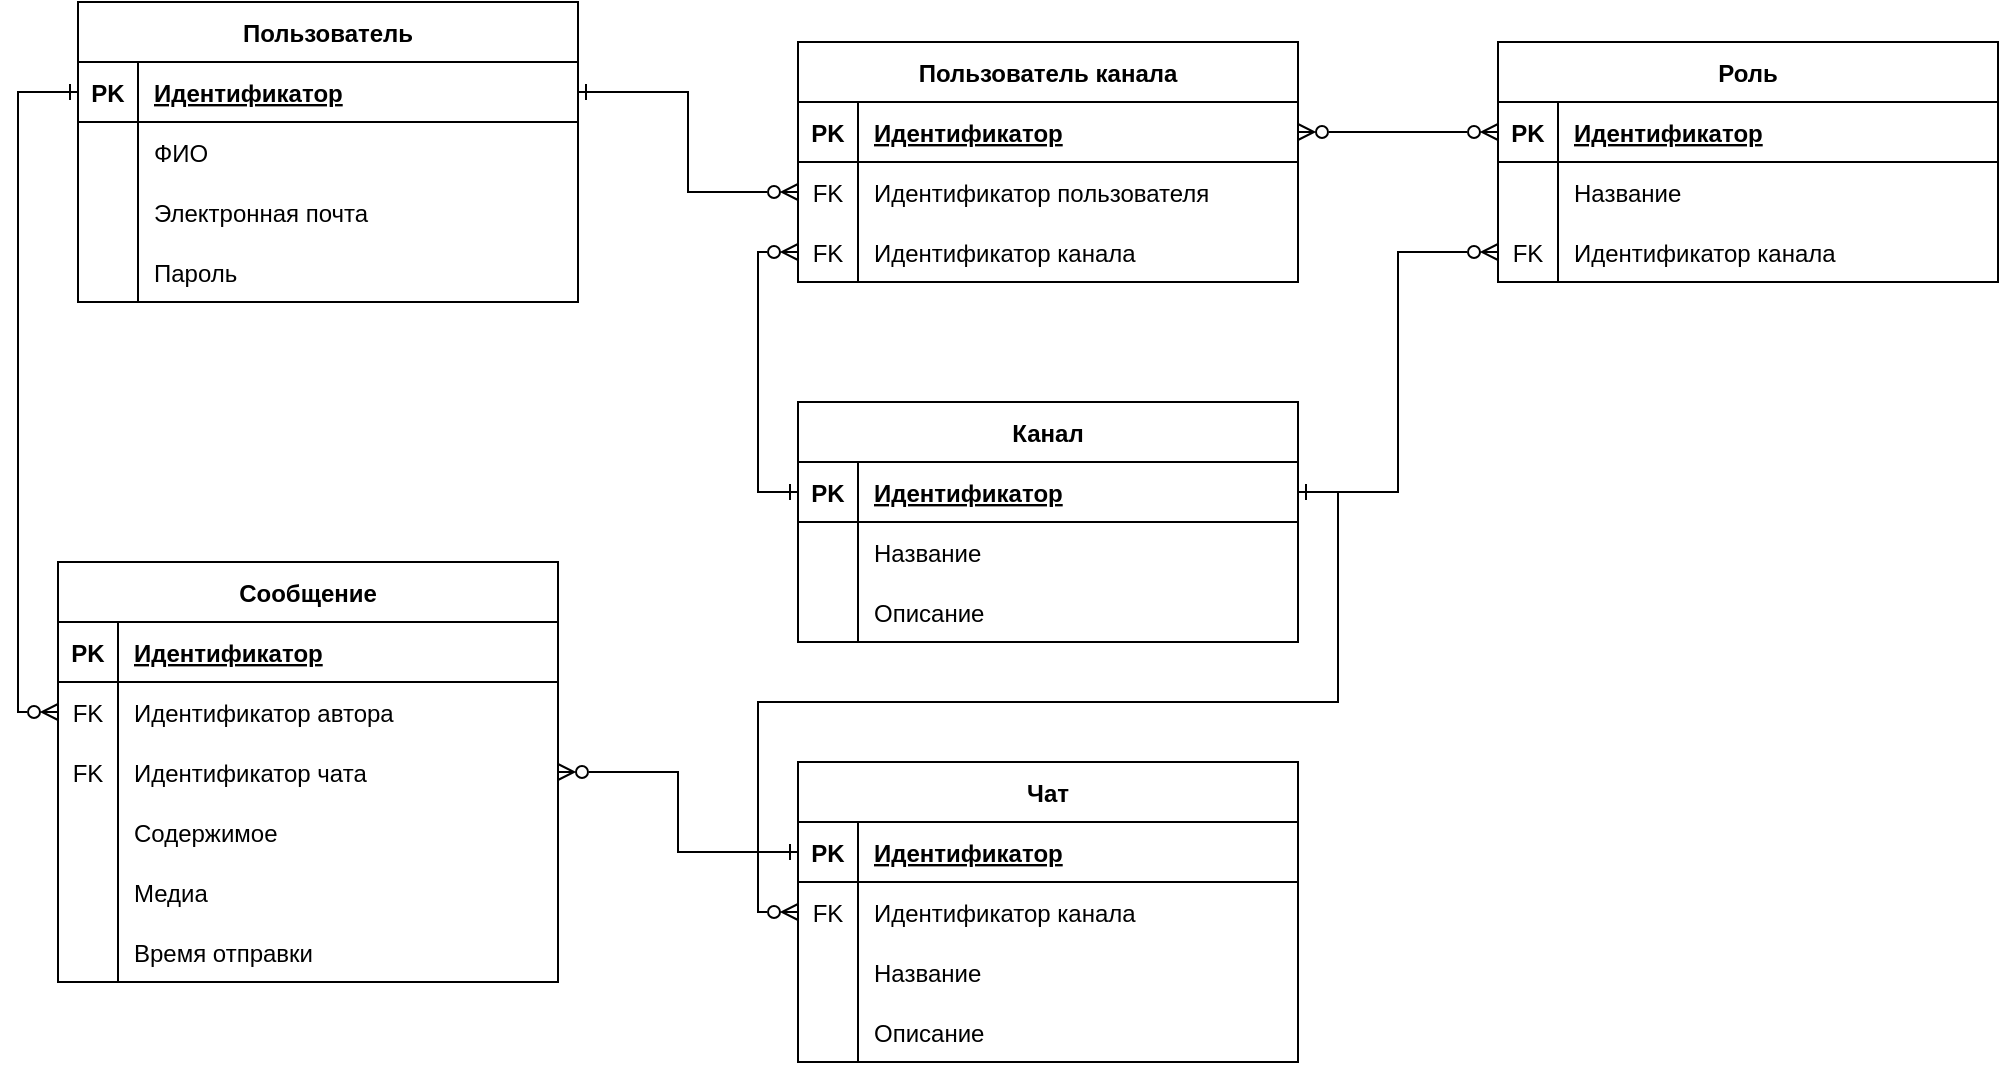<mxfile version="23.1.3" type="device">
  <diagram id="R2lEEEUBdFMjLlhIrx00" name="Page-1">
    <mxGraphModel dx="1027" dy="857" grid="1" gridSize="10" guides="1" tooltips="1" connect="1" arrows="1" fold="1" page="1" pageScale="1" pageWidth="850" pageHeight="1100" math="0" shadow="0" extFonts="Permanent Marker^https://fonts.googleapis.com/css?family=Permanent+Marker">
      <root>
        <mxCell id="0" />
        <mxCell id="1" parent="0" />
        <mxCell id="C-vyLk0tnHw3VtMMgP7b-23" value="Пользователь" style="shape=table;startSize=30;container=1;collapsible=1;childLayout=tableLayout;fixedRows=1;rowLines=0;fontStyle=1;align=center;resizeLast=1;" parent="1" vertex="1">
          <mxGeometry x="40" y="170" width="250" height="150" as="geometry" />
        </mxCell>
        <mxCell id="C-vyLk0tnHw3VtMMgP7b-24" value="" style="shape=partialRectangle;collapsible=0;dropTarget=0;pointerEvents=0;fillColor=none;points=[[0,0.5],[1,0.5]];portConstraint=eastwest;top=0;left=0;right=0;bottom=1;" parent="C-vyLk0tnHw3VtMMgP7b-23" vertex="1">
          <mxGeometry y="30" width="250" height="30" as="geometry" />
        </mxCell>
        <mxCell id="C-vyLk0tnHw3VtMMgP7b-25" value="PK" style="shape=partialRectangle;overflow=hidden;connectable=0;fillColor=none;top=0;left=0;bottom=0;right=0;fontStyle=1;" parent="C-vyLk0tnHw3VtMMgP7b-24" vertex="1">
          <mxGeometry width="30" height="30" as="geometry">
            <mxRectangle width="30" height="30" as="alternateBounds" />
          </mxGeometry>
        </mxCell>
        <mxCell id="C-vyLk0tnHw3VtMMgP7b-26" value="Идентификатор" style="shape=partialRectangle;overflow=hidden;connectable=0;fillColor=none;top=0;left=0;bottom=0;right=0;align=left;spacingLeft=6;fontStyle=5;" parent="C-vyLk0tnHw3VtMMgP7b-24" vertex="1">
          <mxGeometry x="30" width="220" height="30" as="geometry">
            <mxRectangle width="220" height="30" as="alternateBounds" />
          </mxGeometry>
        </mxCell>
        <mxCell id="C-vyLk0tnHw3VtMMgP7b-27" value="" style="shape=partialRectangle;collapsible=0;dropTarget=0;pointerEvents=0;fillColor=none;points=[[0,0.5],[1,0.5]];portConstraint=eastwest;top=0;left=0;right=0;bottom=0;" parent="C-vyLk0tnHw3VtMMgP7b-23" vertex="1">
          <mxGeometry y="60" width="250" height="30" as="geometry" />
        </mxCell>
        <mxCell id="C-vyLk0tnHw3VtMMgP7b-28" value="" style="shape=partialRectangle;overflow=hidden;connectable=0;fillColor=none;top=0;left=0;bottom=0;right=0;" parent="C-vyLk0tnHw3VtMMgP7b-27" vertex="1">
          <mxGeometry width="30" height="30" as="geometry">
            <mxRectangle width="30" height="30" as="alternateBounds" />
          </mxGeometry>
        </mxCell>
        <mxCell id="C-vyLk0tnHw3VtMMgP7b-29" value="ФИО" style="shape=partialRectangle;overflow=hidden;connectable=0;fillColor=none;top=0;left=0;bottom=0;right=0;align=left;spacingLeft=6;" parent="C-vyLk0tnHw3VtMMgP7b-27" vertex="1">
          <mxGeometry x="30" width="220" height="30" as="geometry">
            <mxRectangle width="220" height="30" as="alternateBounds" />
          </mxGeometry>
        </mxCell>
        <mxCell id="nd-Be5R7_MHmhKZgLwxo-11" style="shape=partialRectangle;collapsible=0;dropTarget=0;pointerEvents=0;fillColor=none;points=[[0,0.5],[1,0.5]];portConstraint=eastwest;top=0;left=0;right=0;bottom=0;" parent="C-vyLk0tnHw3VtMMgP7b-23" vertex="1">
          <mxGeometry y="90" width="250" height="30" as="geometry" />
        </mxCell>
        <mxCell id="nd-Be5R7_MHmhKZgLwxo-12" style="shape=partialRectangle;overflow=hidden;connectable=0;fillColor=none;top=0;left=0;bottom=0;right=0;" parent="nd-Be5R7_MHmhKZgLwxo-11" vertex="1">
          <mxGeometry width="30" height="30" as="geometry">
            <mxRectangle width="30" height="30" as="alternateBounds" />
          </mxGeometry>
        </mxCell>
        <mxCell id="nd-Be5R7_MHmhKZgLwxo-13" value="Электронная почта" style="shape=partialRectangle;overflow=hidden;connectable=0;fillColor=none;top=0;left=0;bottom=0;right=0;align=left;spacingLeft=6;" parent="nd-Be5R7_MHmhKZgLwxo-11" vertex="1">
          <mxGeometry x="30" width="220" height="30" as="geometry">
            <mxRectangle width="220" height="30" as="alternateBounds" />
          </mxGeometry>
        </mxCell>
        <mxCell id="nd-Be5R7_MHmhKZgLwxo-14" style="shape=partialRectangle;collapsible=0;dropTarget=0;pointerEvents=0;fillColor=none;points=[[0,0.5],[1,0.5]];portConstraint=eastwest;top=0;left=0;right=0;bottom=0;" parent="C-vyLk0tnHw3VtMMgP7b-23" vertex="1">
          <mxGeometry y="120" width="250" height="30" as="geometry" />
        </mxCell>
        <mxCell id="nd-Be5R7_MHmhKZgLwxo-15" style="shape=partialRectangle;overflow=hidden;connectable=0;fillColor=none;top=0;left=0;bottom=0;right=0;" parent="nd-Be5R7_MHmhKZgLwxo-14" vertex="1">
          <mxGeometry width="30" height="30" as="geometry">
            <mxRectangle width="30" height="30" as="alternateBounds" />
          </mxGeometry>
        </mxCell>
        <mxCell id="nd-Be5R7_MHmhKZgLwxo-16" value="Пароль" style="shape=partialRectangle;overflow=hidden;connectable=0;fillColor=none;top=0;left=0;bottom=0;right=0;align=left;spacingLeft=6;" parent="nd-Be5R7_MHmhKZgLwxo-14" vertex="1">
          <mxGeometry x="30" width="220" height="30" as="geometry">
            <mxRectangle width="220" height="30" as="alternateBounds" />
          </mxGeometry>
        </mxCell>
        <mxCell id="nd-Be5R7_MHmhKZgLwxo-17" value="Канал" style="shape=table;startSize=30;container=1;collapsible=1;childLayout=tableLayout;fixedRows=1;rowLines=0;fontStyle=1;align=center;resizeLast=1;" parent="1" vertex="1">
          <mxGeometry x="400" y="370" width="250" height="120" as="geometry" />
        </mxCell>
        <mxCell id="nd-Be5R7_MHmhKZgLwxo-18" value="" style="shape=partialRectangle;collapsible=0;dropTarget=0;pointerEvents=0;fillColor=none;points=[[0,0.5],[1,0.5]];portConstraint=eastwest;top=0;left=0;right=0;bottom=1;" parent="nd-Be5R7_MHmhKZgLwxo-17" vertex="1">
          <mxGeometry y="30" width="250" height="30" as="geometry" />
        </mxCell>
        <mxCell id="nd-Be5R7_MHmhKZgLwxo-19" value="PK" style="shape=partialRectangle;overflow=hidden;connectable=0;fillColor=none;top=0;left=0;bottom=0;right=0;fontStyle=1;" parent="nd-Be5R7_MHmhKZgLwxo-18" vertex="1">
          <mxGeometry width="30" height="30" as="geometry">
            <mxRectangle width="30" height="30" as="alternateBounds" />
          </mxGeometry>
        </mxCell>
        <mxCell id="nd-Be5R7_MHmhKZgLwxo-20" value="Идентификатор" style="shape=partialRectangle;overflow=hidden;connectable=0;fillColor=none;top=0;left=0;bottom=0;right=0;align=left;spacingLeft=6;fontStyle=5;" parent="nd-Be5R7_MHmhKZgLwxo-18" vertex="1">
          <mxGeometry x="30" width="220" height="30" as="geometry">
            <mxRectangle width="220" height="30" as="alternateBounds" />
          </mxGeometry>
        </mxCell>
        <mxCell id="nd-Be5R7_MHmhKZgLwxo-21" value="" style="shape=partialRectangle;collapsible=0;dropTarget=0;pointerEvents=0;fillColor=none;points=[[0,0.5],[1,0.5]];portConstraint=eastwest;top=0;left=0;right=0;bottom=0;" parent="nd-Be5R7_MHmhKZgLwxo-17" vertex="1">
          <mxGeometry y="60" width="250" height="30" as="geometry" />
        </mxCell>
        <mxCell id="nd-Be5R7_MHmhKZgLwxo-22" value="" style="shape=partialRectangle;overflow=hidden;connectable=0;fillColor=none;top=0;left=0;bottom=0;right=0;" parent="nd-Be5R7_MHmhKZgLwxo-21" vertex="1">
          <mxGeometry width="30" height="30" as="geometry">
            <mxRectangle width="30" height="30" as="alternateBounds" />
          </mxGeometry>
        </mxCell>
        <mxCell id="nd-Be5R7_MHmhKZgLwxo-23" value="Название" style="shape=partialRectangle;overflow=hidden;connectable=0;fillColor=none;top=0;left=0;bottom=0;right=0;align=left;spacingLeft=6;" parent="nd-Be5R7_MHmhKZgLwxo-21" vertex="1">
          <mxGeometry x="30" width="220" height="30" as="geometry">
            <mxRectangle width="220" height="30" as="alternateBounds" />
          </mxGeometry>
        </mxCell>
        <mxCell id="nd-Be5R7_MHmhKZgLwxo-24" style="shape=partialRectangle;collapsible=0;dropTarget=0;pointerEvents=0;fillColor=none;points=[[0,0.5],[1,0.5]];portConstraint=eastwest;top=0;left=0;right=0;bottom=0;" parent="nd-Be5R7_MHmhKZgLwxo-17" vertex="1">
          <mxGeometry y="90" width="250" height="30" as="geometry" />
        </mxCell>
        <mxCell id="nd-Be5R7_MHmhKZgLwxo-25" style="shape=partialRectangle;overflow=hidden;connectable=0;fillColor=none;top=0;left=0;bottom=0;right=0;" parent="nd-Be5R7_MHmhKZgLwxo-24" vertex="1">
          <mxGeometry width="30" height="30" as="geometry">
            <mxRectangle width="30" height="30" as="alternateBounds" />
          </mxGeometry>
        </mxCell>
        <mxCell id="nd-Be5R7_MHmhKZgLwxo-26" value="Описание" style="shape=partialRectangle;overflow=hidden;connectable=0;fillColor=none;top=0;left=0;bottom=0;right=0;align=left;spacingLeft=6;" parent="nd-Be5R7_MHmhKZgLwxo-24" vertex="1">
          <mxGeometry x="30" width="220" height="30" as="geometry">
            <mxRectangle width="220" height="30" as="alternateBounds" />
          </mxGeometry>
        </mxCell>
        <mxCell id="nd-Be5R7_MHmhKZgLwxo-30" value="Пользователь канала" style="shape=table;startSize=30;container=1;collapsible=1;childLayout=tableLayout;fixedRows=1;rowLines=0;fontStyle=1;align=center;resizeLast=1;" parent="1" vertex="1">
          <mxGeometry x="400" y="190" width="250" height="120" as="geometry" />
        </mxCell>
        <mxCell id="nd-Be5R7_MHmhKZgLwxo-31" value="" style="shape=partialRectangle;collapsible=0;dropTarget=0;pointerEvents=0;fillColor=none;points=[[0,0.5],[1,0.5]];portConstraint=eastwest;top=0;left=0;right=0;bottom=1;" parent="nd-Be5R7_MHmhKZgLwxo-30" vertex="1">
          <mxGeometry y="30" width="250" height="30" as="geometry" />
        </mxCell>
        <mxCell id="nd-Be5R7_MHmhKZgLwxo-32" value="PK" style="shape=partialRectangle;overflow=hidden;connectable=0;fillColor=none;top=0;left=0;bottom=0;right=0;fontStyle=1;" parent="nd-Be5R7_MHmhKZgLwxo-31" vertex="1">
          <mxGeometry width="30" height="30" as="geometry">
            <mxRectangle width="30" height="30" as="alternateBounds" />
          </mxGeometry>
        </mxCell>
        <mxCell id="nd-Be5R7_MHmhKZgLwxo-33" value="Идентификатор" style="shape=partialRectangle;overflow=hidden;connectable=0;fillColor=none;top=0;left=0;bottom=0;right=0;align=left;spacingLeft=6;fontStyle=5;" parent="nd-Be5R7_MHmhKZgLwxo-31" vertex="1">
          <mxGeometry x="30" width="220" height="30" as="geometry">
            <mxRectangle width="220" height="30" as="alternateBounds" />
          </mxGeometry>
        </mxCell>
        <mxCell id="nd-Be5R7_MHmhKZgLwxo-34" value="" style="shape=partialRectangle;collapsible=0;dropTarget=0;pointerEvents=0;fillColor=none;points=[[0,0.5],[1,0.5]];portConstraint=eastwest;top=0;left=0;right=0;bottom=0;" parent="nd-Be5R7_MHmhKZgLwxo-30" vertex="1">
          <mxGeometry y="60" width="250" height="30" as="geometry" />
        </mxCell>
        <mxCell id="nd-Be5R7_MHmhKZgLwxo-35" value="FK" style="shape=partialRectangle;overflow=hidden;connectable=0;fillColor=none;top=0;left=0;bottom=0;right=0;" parent="nd-Be5R7_MHmhKZgLwxo-34" vertex="1">
          <mxGeometry width="30" height="30" as="geometry">
            <mxRectangle width="30" height="30" as="alternateBounds" />
          </mxGeometry>
        </mxCell>
        <mxCell id="nd-Be5R7_MHmhKZgLwxo-36" value="Идентификатор пользователя" style="shape=partialRectangle;overflow=hidden;connectable=0;fillColor=none;top=0;left=0;bottom=0;right=0;align=left;spacingLeft=6;" parent="nd-Be5R7_MHmhKZgLwxo-34" vertex="1">
          <mxGeometry x="30" width="220" height="30" as="geometry">
            <mxRectangle width="220" height="30" as="alternateBounds" />
          </mxGeometry>
        </mxCell>
        <mxCell id="nd-Be5R7_MHmhKZgLwxo-37" style="shape=partialRectangle;collapsible=0;dropTarget=0;pointerEvents=0;fillColor=none;points=[[0,0.5],[1,0.5]];portConstraint=eastwest;top=0;left=0;right=0;bottom=0;" parent="nd-Be5R7_MHmhKZgLwxo-30" vertex="1">
          <mxGeometry y="90" width="250" height="30" as="geometry" />
        </mxCell>
        <mxCell id="nd-Be5R7_MHmhKZgLwxo-38" value="FK" style="shape=partialRectangle;overflow=hidden;connectable=0;fillColor=none;top=0;left=0;bottom=0;right=0;" parent="nd-Be5R7_MHmhKZgLwxo-37" vertex="1">
          <mxGeometry width="30" height="30" as="geometry">
            <mxRectangle width="30" height="30" as="alternateBounds" />
          </mxGeometry>
        </mxCell>
        <mxCell id="nd-Be5R7_MHmhKZgLwxo-39" value="Идентификатор канала" style="shape=partialRectangle;overflow=hidden;connectable=0;fillColor=none;top=0;left=0;bottom=0;right=0;align=left;spacingLeft=6;" parent="nd-Be5R7_MHmhKZgLwxo-37" vertex="1">
          <mxGeometry x="30" width="220" height="30" as="geometry">
            <mxRectangle width="220" height="30" as="alternateBounds" />
          </mxGeometry>
        </mxCell>
        <mxCell id="nd-Be5R7_MHmhKZgLwxo-40" style="edgeStyle=orthogonalEdgeStyle;rounded=0;orthogonalLoop=1;jettySize=auto;html=1;exitX=1;exitY=0.5;exitDx=0;exitDy=0;entryX=0;entryY=0.5;entryDx=0;entryDy=0;startArrow=ERone;startFill=0;endArrow=ERzeroToMany;endFill=0;" parent="1" source="C-vyLk0tnHw3VtMMgP7b-24" target="nd-Be5R7_MHmhKZgLwxo-34" edge="1">
          <mxGeometry relative="1" as="geometry" />
        </mxCell>
        <mxCell id="nd-Be5R7_MHmhKZgLwxo-41" style="edgeStyle=orthogonalEdgeStyle;rounded=0;orthogonalLoop=1;jettySize=auto;html=1;exitX=0;exitY=0.5;exitDx=0;exitDy=0;entryX=0;entryY=0.5;entryDx=0;entryDy=0;startArrow=ERone;startFill=0;endArrow=ERzeroToMany;endFill=0;" parent="1" source="nd-Be5R7_MHmhKZgLwxo-18" target="nd-Be5R7_MHmhKZgLwxo-37" edge="1">
          <mxGeometry relative="1" as="geometry">
            <mxPoint x="300" y="175" as="sourcePoint" />
            <mxPoint x="370" y="305" as="targetPoint" />
          </mxGeometry>
        </mxCell>
        <mxCell id="nd-Be5R7_MHmhKZgLwxo-42" value="Чат" style="shape=table;startSize=30;container=1;collapsible=1;childLayout=tableLayout;fixedRows=1;rowLines=0;fontStyle=1;align=center;resizeLast=1;" parent="1" vertex="1">
          <mxGeometry x="400" y="550" width="250" height="150" as="geometry" />
        </mxCell>
        <mxCell id="nd-Be5R7_MHmhKZgLwxo-43" value="" style="shape=partialRectangle;collapsible=0;dropTarget=0;pointerEvents=0;fillColor=none;points=[[0,0.5],[1,0.5]];portConstraint=eastwest;top=0;left=0;right=0;bottom=1;" parent="nd-Be5R7_MHmhKZgLwxo-42" vertex="1">
          <mxGeometry y="30" width="250" height="30" as="geometry" />
        </mxCell>
        <mxCell id="nd-Be5R7_MHmhKZgLwxo-44" value="PK" style="shape=partialRectangle;overflow=hidden;connectable=0;fillColor=none;top=0;left=0;bottom=0;right=0;fontStyle=1;" parent="nd-Be5R7_MHmhKZgLwxo-43" vertex="1">
          <mxGeometry width="30" height="30" as="geometry">
            <mxRectangle width="30" height="30" as="alternateBounds" />
          </mxGeometry>
        </mxCell>
        <mxCell id="nd-Be5R7_MHmhKZgLwxo-45" value="Идентификатор" style="shape=partialRectangle;overflow=hidden;connectable=0;fillColor=none;top=0;left=0;bottom=0;right=0;align=left;spacingLeft=6;fontStyle=5;" parent="nd-Be5R7_MHmhKZgLwxo-43" vertex="1">
          <mxGeometry x="30" width="220" height="30" as="geometry">
            <mxRectangle width="220" height="30" as="alternateBounds" />
          </mxGeometry>
        </mxCell>
        <mxCell id="nd-Be5R7_MHmhKZgLwxo-52" style="shape=partialRectangle;collapsible=0;dropTarget=0;pointerEvents=0;fillColor=none;points=[[0,0.5],[1,0.5]];portConstraint=eastwest;top=0;left=0;right=0;bottom=0;" parent="nd-Be5R7_MHmhKZgLwxo-42" vertex="1">
          <mxGeometry y="60" width="250" height="30" as="geometry" />
        </mxCell>
        <mxCell id="nd-Be5R7_MHmhKZgLwxo-53" value="FK" style="shape=partialRectangle;overflow=hidden;connectable=0;fillColor=none;top=0;left=0;bottom=0;right=0;" parent="nd-Be5R7_MHmhKZgLwxo-52" vertex="1">
          <mxGeometry width="30" height="30" as="geometry">
            <mxRectangle width="30" height="30" as="alternateBounds" />
          </mxGeometry>
        </mxCell>
        <mxCell id="nd-Be5R7_MHmhKZgLwxo-54" value="Идентификатор канала" style="shape=partialRectangle;overflow=hidden;connectable=0;fillColor=none;top=0;left=0;bottom=0;right=0;align=left;spacingLeft=6;" parent="nd-Be5R7_MHmhKZgLwxo-52" vertex="1">
          <mxGeometry x="30" width="220" height="30" as="geometry">
            <mxRectangle width="220" height="30" as="alternateBounds" />
          </mxGeometry>
        </mxCell>
        <mxCell id="nd-Be5R7_MHmhKZgLwxo-46" value="" style="shape=partialRectangle;collapsible=0;dropTarget=0;pointerEvents=0;fillColor=none;points=[[0,0.5],[1,0.5]];portConstraint=eastwest;top=0;left=0;right=0;bottom=0;" parent="nd-Be5R7_MHmhKZgLwxo-42" vertex="1">
          <mxGeometry y="90" width="250" height="30" as="geometry" />
        </mxCell>
        <mxCell id="nd-Be5R7_MHmhKZgLwxo-47" value="" style="shape=partialRectangle;overflow=hidden;connectable=0;fillColor=none;top=0;left=0;bottom=0;right=0;" parent="nd-Be5R7_MHmhKZgLwxo-46" vertex="1">
          <mxGeometry width="30" height="30" as="geometry">
            <mxRectangle width="30" height="30" as="alternateBounds" />
          </mxGeometry>
        </mxCell>
        <mxCell id="nd-Be5R7_MHmhKZgLwxo-48" value="Название" style="shape=partialRectangle;overflow=hidden;connectable=0;fillColor=none;top=0;left=0;bottom=0;right=0;align=left;spacingLeft=6;" parent="nd-Be5R7_MHmhKZgLwxo-46" vertex="1">
          <mxGeometry x="30" width="220" height="30" as="geometry">
            <mxRectangle width="220" height="30" as="alternateBounds" />
          </mxGeometry>
        </mxCell>
        <mxCell id="nd-Be5R7_MHmhKZgLwxo-49" style="shape=partialRectangle;collapsible=0;dropTarget=0;pointerEvents=0;fillColor=none;points=[[0,0.5],[1,0.5]];portConstraint=eastwest;top=0;left=0;right=0;bottom=0;" parent="nd-Be5R7_MHmhKZgLwxo-42" vertex="1">
          <mxGeometry y="120" width="250" height="30" as="geometry" />
        </mxCell>
        <mxCell id="nd-Be5R7_MHmhKZgLwxo-50" style="shape=partialRectangle;overflow=hidden;connectable=0;fillColor=none;top=0;left=0;bottom=0;right=0;" parent="nd-Be5R7_MHmhKZgLwxo-49" vertex="1">
          <mxGeometry width="30" height="30" as="geometry">
            <mxRectangle width="30" height="30" as="alternateBounds" />
          </mxGeometry>
        </mxCell>
        <mxCell id="nd-Be5R7_MHmhKZgLwxo-51" value="Описание" style="shape=partialRectangle;overflow=hidden;connectable=0;fillColor=none;top=0;left=0;bottom=0;right=0;align=left;spacingLeft=6;" parent="nd-Be5R7_MHmhKZgLwxo-49" vertex="1">
          <mxGeometry x="30" width="220" height="30" as="geometry">
            <mxRectangle width="220" height="30" as="alternateBounds" />
          </mxGeometry>
        </mxCell>
        <mxCell id="nd-Be5R7_MHmhKZgLwxo-55" style="edgeStyle=orthogonalEdgeStyle;rounded=0;orthogonalLoop=1;jettySize=auto;html=1;exitX=1;exitY=0.5;exitDx=0;exitDy=0;entryX=0;entryY=0.5;entryDx=0;entryDy=0;startArrow=ERone;startFill=0;endArrow=ERzeroToMany;endFill=0;" parent="1" source="nd-Be5R7_MHmhKZgLwxo-18" target="nd-Be5R7_MHmhKZgLwxo-52" edge="1">
          <mxGeometry relative="1" as="geometry">
            <mxPoint x="300" y="435" as="sourcePoint" />
            <mxPoint x="370" y="335" as="targetPoint" />
          </mxGeometry>
        </mxCell>
        <mxCell id="Zz5VrJ5-5MNk6mxwF4VV-1" value="Сообщение" style="shape=table;startSize=30;container=1;collapsible=1;childLayout=tableLayout;fixedRows=1;rowLines=0;fontStyle=1;align=center;resizeLast=1;" vertex="1" parent="1">
          <mxGeometry x="30" y="450" width="250" height="210" as="geometry" />
        </mxCell>
        <mxCell id="Zz5VrJ5-5MNk6mxwF4VV-2" value="" style="shape=partialRectangle;collapsible=0;dropTarget=0;pointerEvents=0;fillColor=none;points=[[0,0.5],[1,0.5]];portConstraint=eastwest;top=0;left=0;right=0;bottom=1;" vertex="1" parent="Zz5VrJ5-5MNk6mxwF4VV-1">
          <mxGeometry y="30" width="250" height="30" as="geometry" />
        </mxCell>
        <mxCell id="Zz5VrJ5-5MNk6mxwF4VV-3" value="PK" style="shape=partialRectangle;overflow=hidden;connectable=0;fillColor=none;top=0;left=0;bottom=0;right=0;fontStyle=1;" vertex="1" parent="Zz5VrJ5-5MNk6mxwF4VV-2">
          <mxGeometry width="30" height="30" as="geometry">
            <mxRectangle width="30" height="30" as="alternateBounds" />
          </mxGeometry>
        </mxCell>
        <mxCell id="Zz5VrJ5-5MNk6mxwF4VV-4" value="Идентификатор" style="shape=partialRectangle;overflow=hidden;connectable=0;fillColor=none;top=0;left=0;bottom=0;right=0;align=left;spacingLeft=6;fontStyle=5;" vertex="1" parent="Zz5VrJ5-5MNk6mxwF4VV-2">
          <mxGeometry x="30" width="220" height="30" as="geometry">
            <mxRectangle width="220" height="30" as="alternateBounds" />
          </mxGeometry>
        </mxCell>
        <mxCell id="Zz5VrJ5-5MNk6mxwF4VV-5" style="shape=partialRectangle;collapsible=0;dropTarget=0;pointerEvents=0;fillColor=none;points=[[0,0.5],[1,0.5]];portConstraint=eastwest;top=0;left=0;right=0;bottom=0;" vertex="1" parent="Zz5VrJ5-5MNk6mxwF4VV-1">
          <mxGeometry y="60" width="250" height="30" as="geometry" />
        </mxCell>
        <mxCell id="Zz5VrJ5-5MNk6mxwF4VV-6" value="FK" style="shape=partialRectangle;overflow=hidden;connectable=0;fillColor=none;top=0;left=0;bottom=0;right=0;" vertex="1" parent="Zz5VrJ5-5MNk6mxwF4VV-5">
          <mxGeometry width="30" height="30" as="geometry">
            <mxRectangle width="30" height="30" as="alternateBounds" />
          </mxGeometry>
        </mxCell>
        <mxCell id="Zz5VrJ5-5MNk6mxwF4VV-7" value="Идентификатор автора" style="shape=partialRectangle;overflow=hidden;connectable=0;fillColor=none;top=0;left=0;bottom=0;right=0;align=left;spacingLeft=6;" vertex="1" parent="Zz5VrJ5-5MNk6mxwF4VV-5">
          <mxGeometry x="30" width="220" height="30" as="geometry">
            <mxRectangle width="220" height="30" as="alternateBounds" />
          </mxGeometry>
        </mxCell>
        <mxCell id="Zz5VrJ5-5MNk6mxwF4VV-14" style="shape=partialRectangle;collapsible=0;dropTarget=0;pointerEvents=0;fillColor=none;points=[[0,0.5],[1,0.5]];portConstraint=eastwest;top=0;left=0;right=0;bottom=0;" vertex="1" parent="Zz5VrJ5-5MNk6mxwF4VV-1">
          <mxGeometry y="90" width="250" height="30" as="geometry" />
        </mxCell>
        <mxCell id="Zz5VrJ5-5MNk6mxwF4VV-15" value="FK" style="shape=partialRectangle;overflow=hidden;connectable=0;fillColor=none;top=0;left=0;bottom=0;right=0;" vertex="1" parent="Zz5VrJ5-5MNk6mxwF4VV-14">
          <mxGeometry width="30" height="30" as="geometry">
            <mxRectangle width="30" height="30" as="alternateBounds" />
          </mxGeometry>
        </mxCell>
        <mxCell id="Zz5VrJ5-5MNk6mxwF4VV-16" value="Идентификатор чата" style="shape=partialRectangle;overflow=hidden;connectable=0;fillColor=none;top=0;left=0;bottom=0;right=0;align=left;spacingLeft=6;" vertex="1" parent="Zz5VrJ5-5MNk6mxwF4VV-14">
          <mxGeometry x="30" width="220" height="30" as="geometry">
            <mxRectangle width="220" height="30" as="alternateBounds" />
          </mxGeometry>
        </mxCell>
        <mxCell id="Zz5VrJ5-5MNk6mxwF4VV-8" value="" style="shape=partialRectangle;collapsible=0;dropTarget=0;pointerEvents=0;fillColor=none;points=[[0,0.5],[1,0.5]];portConstraint=eastwest;top=0;left=0;right=0;bottom=0;" vertex="1" parent="Zz5VrJ5-5MNk6mxwF4VV-1">
          <mxGeometry y="120" width="250" height="30" as="geometry" />
        </mxCell>
        <mxCell id="Zz5VrJ5-5MNk6mxwF4VV-9" value="" style="shape=partialRectangle;overflow=hidden;connectable=0;fillColor=none;top=0;left=0;bottom=0;right=0;" vertex="1" parent="Zz5VrJ5-5MNk6mxwF4VV-8">
          <mxGeometry width="30" height="30" as="geometry">
            <mxRectangle width="30" height="30" as="alternateBounds" />
          </mxGeometry>
        </mxCell>
        <mxCell id="Zz5VrJ5-5MNk6mxwF4VV-10" value="Содержимое" style="shape=partialRectangle;overflow=hidden;connectable=0;fillColor=none;top=0;left=0;bottom=0;right=0;align=left;spacingLeft=6;" vertex="1" parent="Zz5VrJ5-5MNk6mxwF4VV-8">
          <mxGeometry x="30" width="220" height="30" as="geometry">
            <mxRectangle width="220" height="30" as="alternateBounds" />
          </mxGeometry>
        </mxCell>
        <mxCell id="Zz5VrJ5-5MNk6mxwF4VV-11" style="shape=partialRectangle;collapsible=0;dropTarget=0;pointerEvents=0;fillColor=none;points=[[0,0.5],[1,0.5]];portConstraint=eastwest;top=0;left=0;right=0;bottom=0;" vertex="1" parent="Zz5VrJ5-5MNk6mxwF4VV-1">
          <mxGeometry y="150" width="250" height="30" as="geometry" />
        </mxCell>
        <mxCell id="Zz5VrJ5-5MNk6mxwF4VV-12" style="shape=partialRectangle;overflow=hidden;connectable=0;fillColor=none;top=0;left=0;bottom=0;right=0;" vertex="1" parent="Zz5VrJ5-5MNk6mxwF4VV-11">
          <mxGeometry width="30" height="30" as="geometry">
            <mxRectangle width="30" height="30" as="alternateBounds" />
          </mxGeometry>
        </mxCell>
        <mxCell id="Zz5VrJ5-5MNk6mxwF4VV-13" value="Медиа" style="shape=partialRectangle;overflow=hidden;connectable=0;fillColor=none;top=0;left=0;bottom=0;right=0;align=left;spacingLeft=6;" vertex="1" parent="Zz5VrJ5-5MNk6mxwF4VV-11">
          <mxGeometry x="30" width="220" height="30" as="geometry">
            <mxRectangle width="220" height="30" as="alternateBounds" />
          </mxGeometry>
        </mxCell>
        <mxCell id="Zz5VrJ5-5MNk6mxwF4VV-17" style="shape=partialRectangle;collapsible=0;dropTarget=0;pointerEvents=0;fillColor=none;points=[[0,0.5],[1,0.5]];portConstraint=eastwest;top=0;left=0;right=0;bottom=0;" vertex="1" parent="Zz5VrJ5-5MNk6mxwF4VV-1">
          <mxGeometry y="180" width="250" height="30" as="geometry" />
        </mxCell>
        <mxCell id="Zz5VrJ5-5MNk6mxwF4VV-18" style="shape=partialRectangle;overflow=hidden;connectable=0;fillColor=none;top=0;left=0;bottom=0;right=0;" vertex="1" parent="Zz5VrJ5-5MNk6mxwF4VV-17">
          <mxGeometry width="30" height="30" as="geometry">
            <mxRectangle width="30" height="30" as="alternateBounds" />
          </mxGeometry>
        </mxCell>
        <mxCell id="Zz5VrJ5-5MNk6mxwF4VV-19" value="Время отправки" style="shape=partialRectangle;overflow=hidden;connectable=0;fillColor=none;top=0;left=0;bottom=0;right=0;align=left;spacingLeft=6;" vertex="1" parent="Zz5VrJ5-5MNk6mxwF4VV-17">
          <mxGeometry x="30" width="220" height="30" as="geometry">
            <mxRectangle width="220" height="30" as="alternateBounds" />
          </mxGeometry>
        </mxCell>
        <mxCell id="Zz5VrJ5-5MNk6mxwF4VV-20" style="edgeStyle=orthogonalEdgeStyle;rounded=0;orthogonalLoop=1;jettySize=auto;html=1;exitX=0;exitY=0.5;exitDx=0;exitDy=0;entryX=1;entryY=0.5;entryDx=0;entryDy=0;startArrow=ERone;startFill=0;endArrow=ERzeroToMany;endFill=0;" edge="1" parent="1" source="nd-Be5R7_MHmhKZgLwxo-43" target="Zz5VrJ5-5MNk6mxwF4VV-14">
          <mxGeometry relative="1" as="geometry">
            <mxPoint x="300" y="435" as="sourcePoint" />
            <mxPoint x="390" y="565" as="targetPoint" />
          </mxGeometry>
        </mxCell>
        <mxCell id="Zz5VrJ5-5MNk6mxwF4VV-21" style="edgeStyle=orthogonalEdgeStyle;rounded=0;orthogonalLoop=1;jettySize=auto;html=1;exitX=0;exitY=0.5;exitDx=0;exitDy=0;entryX=0;entryY=0.5;entryDx=0;entryDy=0;startArrow=ERone;startFill=0;endArrow=ERzeroToMany;endFill=0;" edge="1" parent="1" source="C-vyLk0tnHw3VtMMgP7b-24" target="Zz5VrJ5-5MNk6mxwF4VV-5">
          <mxGeometry relative="1" as="geometry">
            <mxPoint x="310" y="445" as="sourcePoint" />
            <mxPoint x="400" y="575" as="targetPoint" />
          </mxGeometry>
        </mxCell>
        <mxCell id="Zz5VrJ5-5MNk6mxwF4VV-22" value="Роль" style="shape=table;startSize=30;container=1;collapsible=1;childLayout=tableLayout;fixedRows=1;rowLines=0;fontStyle=1;align=center;resizeLast=1;" vertex="1" parent="1">
          <mxGeometry x="750" y="190" width="250" height="120" as="geometry" />
        </mxCell>
        <mxCell id="Zz5VrJ5-5MNk6mxwF4VV-23" value="" style="shape=partialRectangle;collapsible=0;dropTarget=0;pointerEvents=0;fillColor=none;points=[[0,0.5],[1,0.5]];portConstraint=eastwest;top=0;left=0;right=0;bottom=1;" vertex="1" parent="Zz5VrJ5-5MNk6mxwF4VV-22">
          <mxGeometry y="30" width="250" height="30" as="geometry" />
        </mxCell>
        <mxCell id="Zz5VrJ5-5MNk6mxwF4VV-24" value="PK" style="shape=partialRectangle;overflow=hidden;connectable=0;fillColor=none;top=0;left=0;bottom=0;right=0;fontStyle=1;" vertex="1" parent="Zz5VrJ5-5MNk6mxwF4VV-23">
          <mxGeometry width="30" height="30" as="geometry">
            <mxRectangle width="30" height="30" as="alternateBounds" />
          </mxGeometry>
        </mxCell>
        <mxCell id="Zz5VrJ5-5MNk6mxwF4VV-25" value="Идентификатор" style="shape=partialRectangle;overflow=hidden;connectable=0;fillColor=none;top=0;left=0;bottom=0;right=0;align=left;spacingLeft=6;fontStyle=5;" vertex="1" parent="Zz5VrJ5-5MNk6mxwF4VV-23">
          <mxGeometry x="30" width="220" height="30" as="geometry">
            <mxRectangle width="220" height="30" as="alternateBounds" />
          </mxGeometry>
        </mxCell>
        <mxCell id="Zz5VrJ5-5MNk6mxwF4VV-26" value="" style="shape=partialRectangle;collapsible=0;dropTarget=0;pointerEvents=0;fillColor=none;points=[[0,0.5],[1,0.5]];portConstraint=eastwest;top=0;left=0;right=0;bottom=0;" vertex="1" parent="Zz5VrJ5-5MNk6mxwF4VV-22">
          <mxGeometry y="60" width="250" height="30" as="geometry" />
        </mxCell>
        <mxCell id="Zz5VrJ5-5MNk6mxwF4VV-27" value="" style="shape=partialRectangle;overflow=hidden;connectable=0;fillColor=none;top=0;left=0;bottom=0;right=0;" vertex="1" parent="Zz5VrJ5-5MNk6mxwF4VV-26">
          <mxGeometry width="30" height="30" as="geometry">
            <mxRectangle width="30" height="30" as="alternateBounds" />
          </mxGeometry>
        </mxCell>
        <mxCell id="Zz5VrJ5-5MNk6mxwF4VV-28" value="Название" style="shape=partialRectangle;overflow=hidden;connectable=0;fillColor=none;top=0;left=0;bottom=0;right=0;align=left;spacingLeft=6;" vertex="1" parent="Zz5VrJ5-5MNk6mxwF4VV-26">
          <mxGeometry x="30" width="220" height="30" as="geometry">
            <mxRectangle width="220" height="30" as="alternateBounds" />
          </mxGeometry>
        </mxCell>
        <mxCell id="Zz5VrJ5-5MNk6mxwF4VV-29" style="shape=partialRectangle;collapsible=0;dropTarget=0;pointerEvents=0;fillColor=none;points=[[0,0.5],[1,0.5]];portConstraint=eastwest;top=0;left=0;right=0;bottom=0;" vertex="1" parent="Zz5VrJ5-5MNk6mxwF4VV-22">
          <mxGeometry y="90" width="250" height="30" as="geometry" />
        </mxCell>
        <mxCell id="Zz5VrJ5-5MNk6mxwF4VV-30" value="FK" style="shape=partialRectangle;overflow=hidden;connectable=0;fillColor=none;top=0;left=0;bottom=0;right=0;" vertex="1" parent="Zz5VrJ5-5MNk6mxwF4VV-29">
          <mxGeometry width="30" height="30" as="geometry">
            <mxRectangle width="30" height="30" as="alternateBounds" />
          </mxGeometry>
        </mxCell>
        <mxCell id="Zz5VrJ5-5MNk6mxwF4VV-31" value="Идентификатор канала" style="shape=partialRectangle;overflow=hidden;connectable=0;fillColor=none;top=0;left=0;bottom=0;right=0;align=left;spacingLeft=6;" vertex="1" parent="Zz5VrJ5-5MNk6mxwF4VV-29">
          <mxGeometry x="30" width="220" height="30" as="geometry">
            <mxRectangle width="220" height="30" as="alternateBounds" />
          </mxGeometry>
        </mxCell>
        <mxCell id="Zz5VrJ5-5MNk6mxwF4VV-32" style="edgeStyle=orthogonalEdgeStyle;rounded=0;orthogonalLoop=1;jettySize=auto;html=1;exitX=1;exitY=0.5;exitDx=0;exitDy=0;entryX=0;entryY=0.5;entryDx=0;entryDy=0;startArrow=ERone;startFill=0;endArrow=ERzeroToMany;endFill=0;" edge="1" parent="1" source="nd-Be5R7_MHmhKZgLwxo-18" target="Zz5VrJ5-5MNk6mxwF4VV-29">
          <mxGeometry relative="1" as="geometry">
            <mxPoint x="660" y="425" as="sourcePoint" />
            <mxPoint x="410" y="635" as="targetPoint" />
          </mxGeometry>
        </mxCell>
        <mxCell id="Zz5VrJ5-5MNk6mxwF4VV-33" style="edgeStyle=orthogonalEdgeStyle;rounded=0;orthogonalLoop=1;jettySize=auto;html=1;exitX=1;exitY=0.5;exitDx=0;exitDy=0;entryX=0;entryY=0.5;entryDx=0;entryDy=0;startArrow=ERzeroToMany;startFill=0;endArrow=ERzeroToMany;endFill=0;" edge="1" parent="1" source="nd-Be5R7_MHmhKZgLwxo-31" target="Zz5VrJ5-5MNk6mxwF4VV-23">
          <mxGeometry relative="1" as="geometry">
            <mxPoint x="670" y="435" as="sourcePoint" />
            <mxPoint x="420" y="645" as="targetPoint" />
          </mxGeometry>
        </mxCell>
      </root>
    </mxGraphModel>
  </diagram>
</mxfile>
